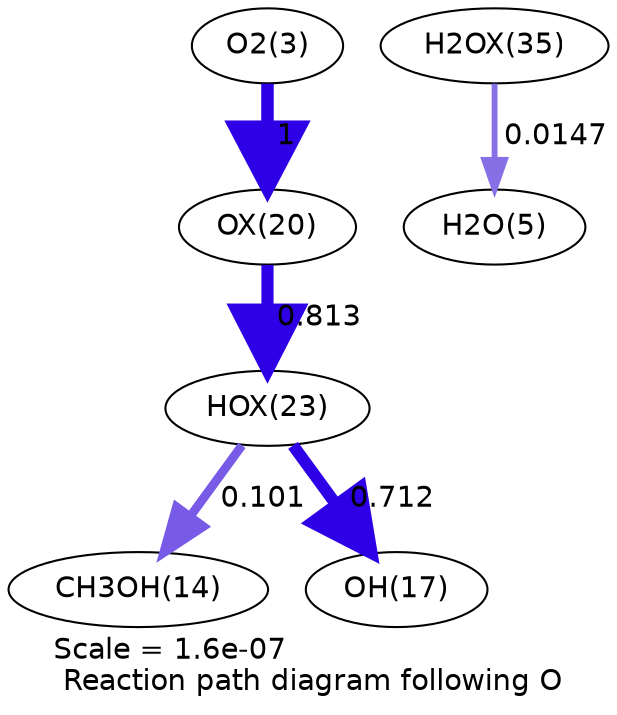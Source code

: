 digraph reaction_paths {
center=1;
s5 -> s37[fontname="Helvetica", penwidth=6, arrowsize=3, color="0.7, 1.5, 0.9"
, label=" 1"];
s37 -> s40[fontname="Helvetica", penwidth=5.84, arrowsize=2.92, color="0.7, 1.31, 0.9"
, label=" 0.813"];
s40 -> s16[fontname="Helvetica", penwidth=4.27, arrowsize=2.13, color="0.7, 0.601, 0.9"
, label=" 0.101"];
s40 -> s19[fontname="Helvetica", penwidth=5.74, arrowsize=2.87, color="0.7, 1.21, 0.9"
, label=" 0.712"];
s46 -> s7[fontname="Helvetica", penwidth=2.81, arrowsize=1.41, color="0.7, 0.515, 0.9"
, label=" 0.0147"];
s5 [ fontname="Helvetica", label="O2(3)"];
s7 [ fontname="Helvetica", label="H2O(5)"];
s16 [ fontname="Helvetica", label="CH3OH(14)"];
s19 [ fontname="Helvetica", label="OH(17)"];
s37 [ fontname="Helvetica", label="OX(20)"];
s40 [ fontname="Helvetica", label="HOX(23)"];
s46 [ fontname="Helvetica", label="H2OX(35)"];
 label = "Scale = 1.6e-07\l Reaction path diagram following O";
 fontname = "Helvetica";
}
